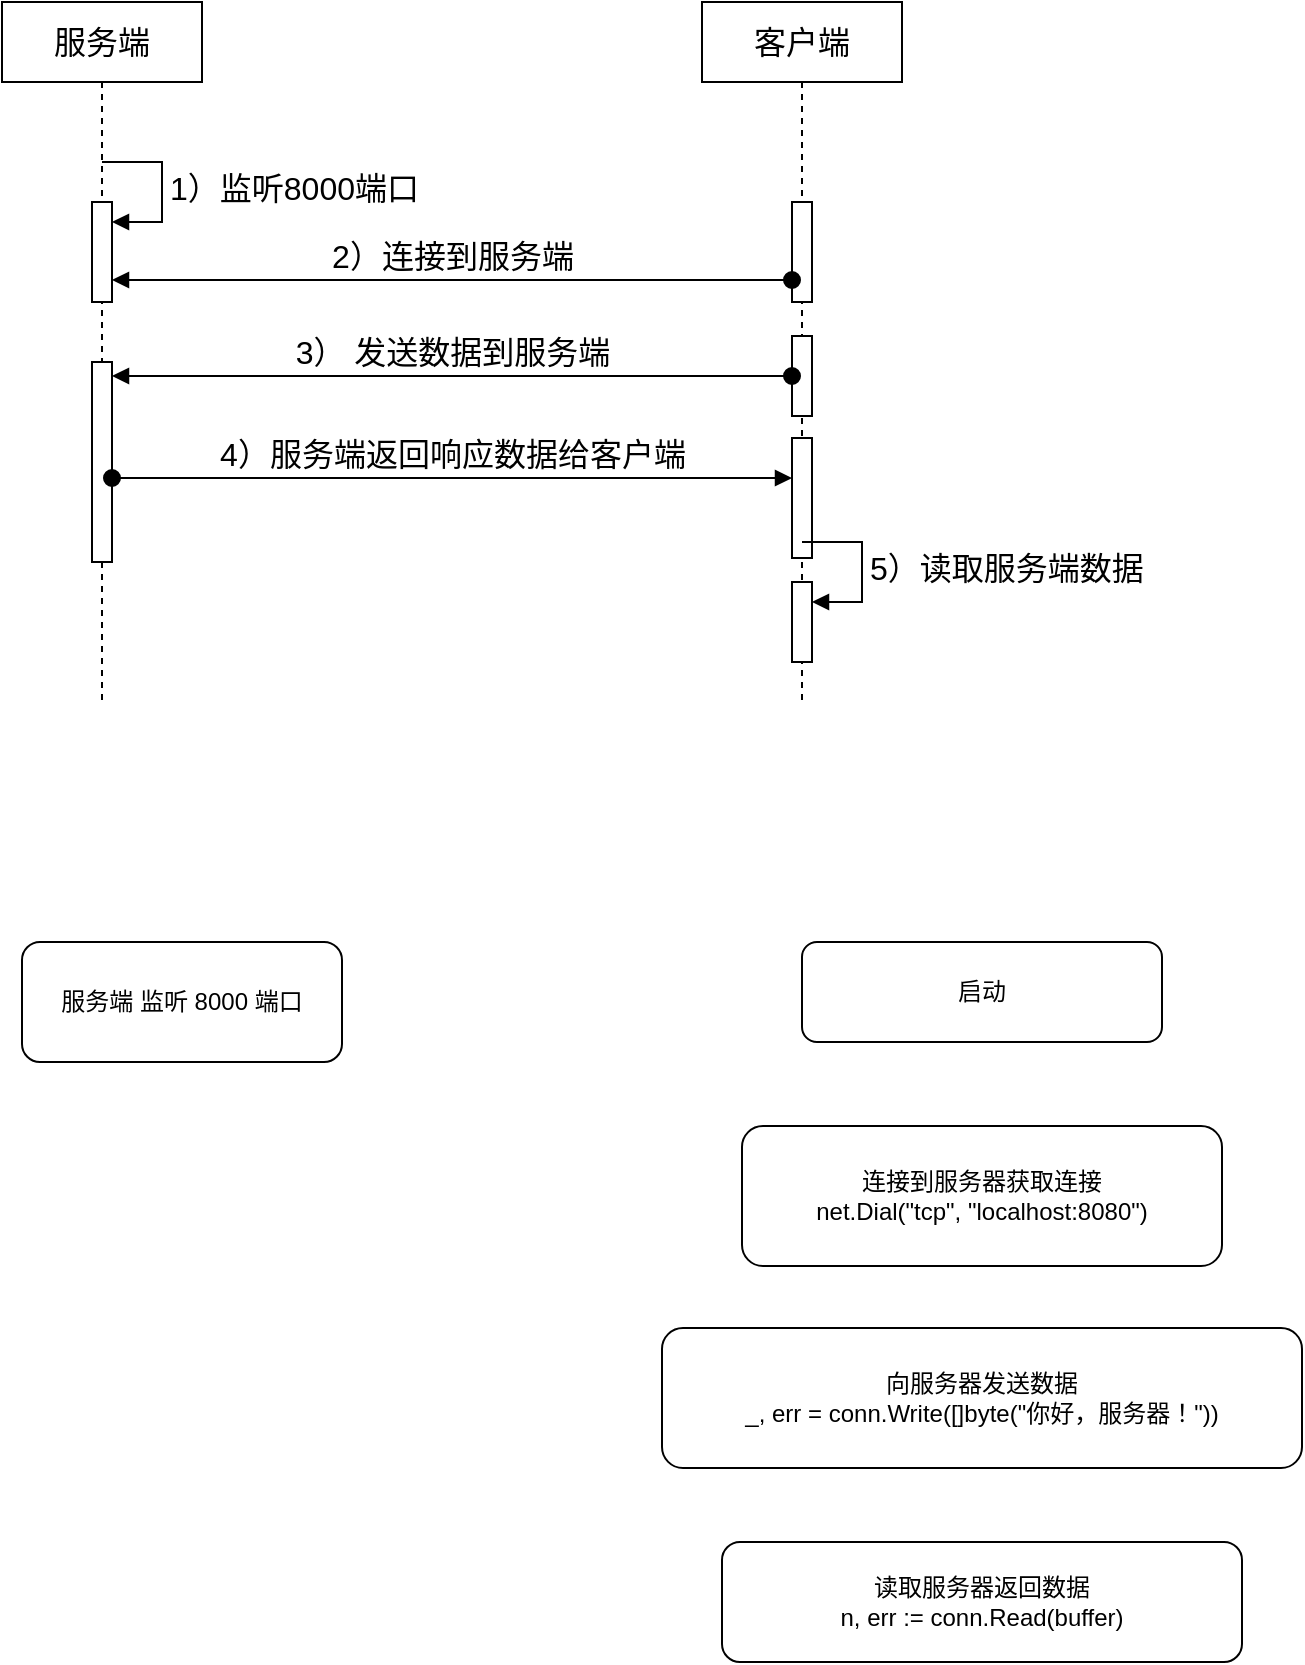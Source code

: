 <mxfile version="22.1.7" type="device">
  <diagram name="第 1 页" id="6VTjRMLX3xcgWs-GGQaz">
    <mxGraphModel dx="1050" dy="1726" grid="1" gridSize="10" guides="1" tooltips="1" connect="1" arrows="1" fold="1" page="1" pageScale="1" pageWidth="827" pageHeight="1169" math="0" shadow="0">
      <root>
        <mxCell id="0" />
        <mxCell id="1" parent="0" />
        <mxCell id="p2V9Jb1OfkRiWMFKlIuD-1" value="服务端 监听 8000 端口" style="rounded=1;whiteSpace=wrap;html=1;" parent="1" vertex="1">
          <mxGeometry x="110" y="110" width="160" height="60" as="geometry" />
        </mxCell>
        <mxCell id="p2V9Jb1OfkRiWMFKlIuD-2" value="启动" style="rounded=1;whiteSpace=wrap;html=1;" parent="1" vertex="1">
          <mxGeometry x="500" y="110" width="180" height="50" as="geometry" />
        </mxCell>
        <mxCell id="p2V9Jb1OfkRiWMFKlIuD-3" value="连接到服务器获取连接&lt;br&gt;net.Dial(&quot;tcp&quot;, &quot;localhost:8080&quot;)" style="rounded=1;whiteSpace=wrap;html=1;" parent="1" vertex="1">
          <mxGeometry x="470" y="202" width="240" height="70" as="geometry" />
        </mxCell>
        <mxCell id="p2V9Jb1OfkRiWMFKlIuD-4" value="向服务器发送数据&lt;br&gt;_, err = conn.Write([]byte(&quot;你好，服务器！&quot;))" style="rounded=1;whiteSpace=wrap;html=1;" parent="1" vertex="1">
          <mxGeometry x="430" y="303" width="320" height="70" as="geometry" />
        </mxCell>
        <mxCell id="p2V9Jb1OfkRiWMFKlIuD-6" value="读取服务器返回数据&lt;br&gt;n, err := conn.Read(buffer)" style="rounded=1;whiteSpace=wrap;html=1;" parent="1" vertex="1">
          <mxGeometry x="460" y="410" width="260" height="60" as="geometry" />
        </mxCell>
        <mxCell id="p2V9Jb1OfkRiWMFKlIuD-11" value="服务端" style="shape=umlLifeline;perimeter=lifelinePerimeter;whiteSpace=wrap;html=1;container=1;dropTarget=0;collapsible=0;recursiveResize=0;outlineConnect=0;portConstraint=eastwest;newEdgeStyle={&quot;curved&quot;:0,&quot;rounded&quot;:0};fontSize=16;" parent="1" vertex="1">
          <mxGeometry x="100" y="-360" width="100" height="350" as="geometry" />
        </mxCell>
        <mxCell id="p2V9Jb1OfkRiWMFKlIuD-13" value="" style="html=1;points=[[0,0,0,0,5],[0,1,0,0,-5],[1,0,0,0,5],[1,1,0,0,-5]];perimeter=orthogonalPerimeter;outlineConnect=0;targetShapes=umlLifeline;portConstraint=eastwest;newEdgeStyle={&quot;curved&quot;:0,&quot;rounded&quot;:0};fontSize=16;" parent="p2V9Jb1OfkRiWMFKlIuD-11" vertex="1">
          <mxGeometry x="45" y="100" width="10" height="50" as="geometry" />
        </mxCell>
        <mxCell id="p2V9Jb1OfkRiWMFKlIuD-14" value="1）监听8000端口" style="html=1;align=left;spacingLeft=2;endArrow=block;rounded=0;edgeStyle=orthogonalEdgeStyle;curved=0;rounded=0;fontSize=16;" parent="p2V9Jb1OfkRiWMFKlIuD-11" target="p2V9Jb1OfkRiWMFKlIuD-13" edge="1">
          <mxGeometry x="0.012" relative="1" as="geometry">
            <mxPoint x="50" y="80" as="sourcePoint" />
            <Array as="points">
              <mxPoint x="80" y="110" />
            </Array>
            <mxPoint as="offset" />
          </mxGeometry>
        </mxCell>
        <mxCell id="p2V9Jb1OfkRiWMFKlIuD-22" value="" style="html=1;points=[[0,0,0,0,5],[0,1,0,0,-5],[1,0,0,0,5],[1,1,0,0,-5]];perimeter=orthogonalPerimeter;outlineConnect=0;targetShapes=umlLifeline;portConstraint=eastwest;newEdgeStyle={&quot;curved&quot;:0,&quot;rounded&quot;:0};fontSize=16;" parent="p2V9Jb1OfkRiWMFKlIuD-11" vertex="1">
          <mxGeometry x="45" y="180" width="10" height="100" as="geometry" />
        </mxCell>
        <mxCell id="p2V9Jb1OfkRiWMFKlIuD-12" value="客户端" style="shape=umlLifeline;perimeter=lifelinePerimeter;whiteSpace=wrap;html=1;container=1;dropTarget=0;collapsible=0;recursiveResize=0;outlineConnect=0;portConstraint=eastwest;newEdgeStyle={&quot;curved&quot;:0,&quot;rounded&quot;:0};fontSize=16;" parent="1" vertex="1">
          <mxGeometry x="450" y="-360" width="100" height="350" as="geometry" />
        </mxCell>
        <mxCell id="p2V9Jb1OfkRiWMFKlIuD-17" value="" style="html=1;points=[[0,0,0,0,5],[0,1,0,0,-5],[1,0,0,0,5],[1,1,0,0,-5]];perimeter=orthogonalPerimeter;outlineConnect=0;targetShapes=umlLifeline;portConstraint=eastwest;newEdgeStyle={&quot;curved&quot;:0,&quot;rounded&quot;:0};fontSize=16;" parent="p2V9Jb1OfkRiWMFKlIuD-12" vertex="1">
          <mxGeometry x="45" y="100" width="10" height="50" as="geometry" />
        </mxCell>
        <mxCell id="p2V9Jb1OfkRiWMFKlIuD-20" value="" style="html=1;points=[[0,0,0,0,5],[0,1,0,0,-5],[1,0,0,0,5],[1,1,0,0,-5]];perimeter=orthogonalPerimeter;outlineConnect=0;targetShapes=umlLifeline;portConstraint=eastwest;newEdgeStyle={&quot;curved&quot;:0,&quot;rounded&quot;:0};fontSize=16;" parent="p2V9Jb1OfkRiWMFKlIuD-12" vertex="1">
          <mxGeometry x="45" y="167" width="10" height="40" as="geometry" />
        </mxCell>
        <mxCell id="p2V9Jb1OfkRiWMFKlIuD-23" value="" style="html=1;points=[[0,0,0,0,5],[0,1,0,0,-5],[1,0,0,0,5],[1,1,0,0,-5]];perimeter=orthogonalPerimeter;outlineConnect=0;targetShapes=umlLifeline;portConstraint=eastwest;newEdgeStyle={&quot;curved&quot;:0,&quot;rounded&quot;:0};fontSize=16;" parent="p2V9Jb1OfkRiWMFKlIuD-12" vertex="1">
          <mxGeometry x="45" y="218" width="10" height="60" as="geometry" />
        </mxCell>
        <mxCell id="p2V9Jb1OfkRiWMFKlIuD-25" value="" style="html=1;points=[[0,0,0,0,5],[0,1,0,0,-5],[1,0,0,0,5],[1,1,0,0,-5]];perimeter=orthogonalPerimeter;outlineConnect=0;targetShapes=umlLifeline;portConstraint=eastwest;newEdgeStyle={&quot;curved&quot;:0,&quot;rounded&quot;:0};fontSize=16;" parent="p2V9Jb1OfkRiWMFKlIuD-12" vertex="1">
          <mxGeometry x="45" y="290" width="10" height="40" as="geometry" />
        </mxCell>
        <mxCell id="p2V9Jb1OfkRiWMFKlIuD-26" value="5）读取服务端数据" style="html=1;align=left;spacingLeft=2;endArrow=block;rounded=0;edgeStyle=orthogonalEdgeStyle;curved=0;rounded=0;fontSize=16;" parent="p2V9Jb1OfkRiWMFKlIuD-12" target="p2V9Jb1OfkRiWMFKlIuD-25" edge="1">
          <mxGeometry relative="1" as="geometry">
            <mxPoint x="50" y="270" as="sourcePoint" />
            <Array as="points">
              <mxPoint x="80" y="300" />
            </Array>
          </mxGeometry>
        </mxCell>
        <mxCell id="p2V9Jb1OfkRiWMFKlIuD-19" value="2）连接到服务端" style="html=1;verticalAlign=bottom;startArrow=oval;startFill=1;endArrow=block;startSize=8;curved=0;rounded=0;fontSize=16;" parent="1" edge="1">
          <mxGeometry width="60" relative="1" as="geometry">
            <mxPoint x="495" y="-221" as="sourcePoint" />
            <mxPoint x="155" y="-221" as="targetPoint" />
          </mxGeometry>
        </mxCell>
        <mxCell id="p2V9Jb1OfkRiWMFKlIuD-21" value="3） 发送数据到服务端" style="html=1;verticalAlign=bottom;startArrow=oval;startFill=1;endArrow=block;startSize=8;curved=0;rounded=0;fontSize=16;" parent="1" source="p2V9Jb1OfkRiWMFKlIuD-20" target="p2V9Jb1OfkRiWMFKlIuD-22" edge="1">
          <mxGeometry width="60" relative="1" as="geometry">
            <mxPoint x="320" y="-160" as="sourcePoint" />
            <mxPoint x="380" y="-160" as="targetPoint" />
            <mxPoint as="offset" />
          </mxGeometry>
        </mxCell>
        <mxCell id="p2V9Jb1OfkRiWMFKlIuD-24" value="4）服务端返回响应数据给客户端" style="html=1;verticalAlign=bottom;startArrow=oval;startFill=1;endArrow=block;startSize=8;curved=0;rounded=0;fontSize=16;" parent="1" edge="1">
          <mxGeometry width="60" relative="1" as="geometry">
            <mxPoint x="155" y="-122" as="sourcePoint" />
            <mxPoint x="495" y="-122" as="targetPoint" />
          </mxGeometry>
        </mxCell>
      </root>
    </mxGraphModel>
  </diagram>
</mxfile>
